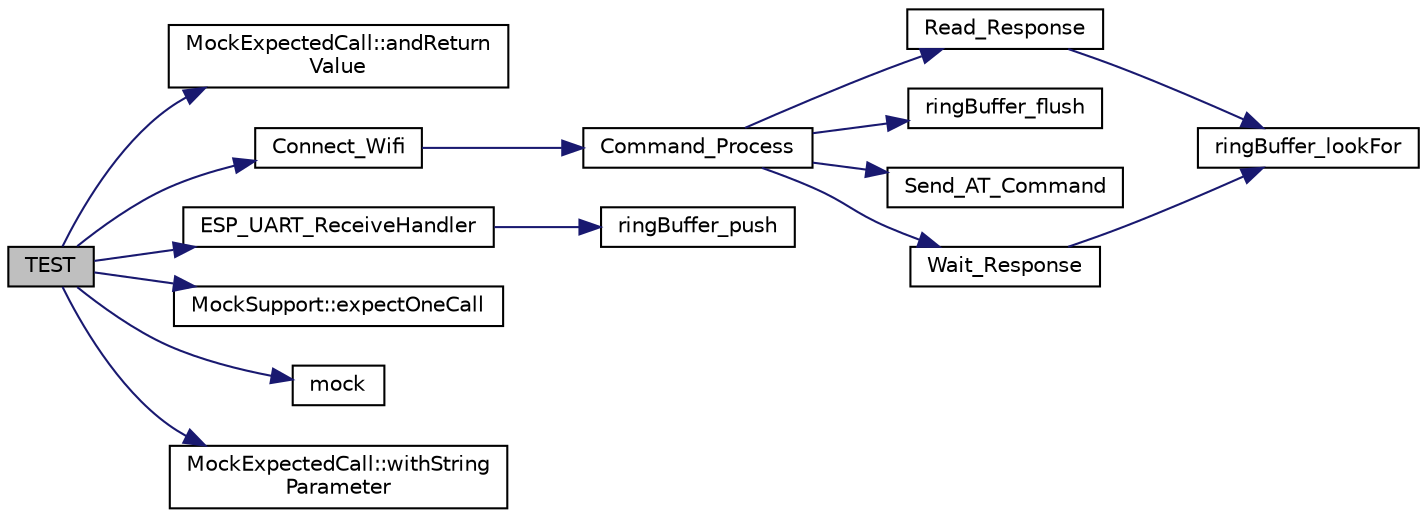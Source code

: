 digraph "TEST"
{
 // LATEX_PDF_SIZE
  edge [fontname="Helvetica",fontsize="10",labelfontname="Helvetica",labelfontsize="10"];
  node [fontname="Helvetica",fontsize="10",shape=record];
  rankdir="LR";
  Node1 [label="TEST",height=0.2,width=0.4,color="black", fillcolor="grey75", style="filled", fontcolor="black",tooltip=" "];
  Node1 -> Node2 [color="midnightblue",fontsize="10",style="solid",fontname="Helvetica"];
  Node2 [label="MockExpectedCall::andReturn\lValue",height=0.2,width=0.4,color="black", fillcolor="white", style="filled",URL="$classMockExpectedCall.html#aaa7df54c3c3eaee85c75a947088458a9",tooltip=" "];
  Node1 -> Node3 [color="midnightblue",fontsize="10",style="solid",fontname="Helvetica"];
  Node3 [label="Connect_Wifi",height=0.2,width=0.4,color="black", fillcolor="white", style="filled",URL="$esp8266_8c.html#a0dc42539f669956367c0fb2b7ea6f46b",tooltip="This function handles AT commands to connect the wifi."];
  Node3 -> Node4 [color="midnightblue",fontsize="10",style="solid",fontname="Helvetica"];
  Node4 [label="Command_Process",height=0.2,width=0.4,color="black", fillcolor="white", style="filled",URL="$esp8266_8c.html#a4d865414cc80220c97d3056c9fad2516",tooltip="This function handles AT commands and waits the messages expected from the ESP8266."];
  Node4 -> Node5 [color="midnightblue",fontsize="10",style="solid",fontname="Helvetica"];
  Node5 [label="Read_Response",height=0.2,width=0.4,color="black", fillcolor="white", style="filled",URL="$esp8266_8c.html#a38e4927f2a0f897c44d993be83e96aba",tooltip="Read the specified message from the ring buffer."];
  Node5 -> Node6 [color="midnightblue",fontsize="10",style="solid",fontname="Helvetica"];
  Node6 [label="ringBuffer_lookFor",height=0.2,width=0.4,color="black", fillcolor="white", style="filled",URL="$ring__buffer_8c.html#ad584e76089ed7066f0b7a45221f19fc4",tooltip="Search a specific data array in the ring buffer ."];
  Node4 -> Node7 [color="midnightblue",fontsize="10",style="solid",fontname="Helvetica"];
  Node7 [label="ringBuffer_flush",height=0.2,width=0.4,color="black", fillcolor="white", style="filled",URL="$ring__buffer_8c.html#ac51239e5fb9265802477417817fbf614",tooltip="Clear the ring buffer."];
  Node4 -> Node8 [color="midnightblue",fontsize="10",style="solid",fontname="Helvetica"];
  Node8 [label="Send_AT_Command",height=0.2,width=0.4,color="black", fillcolor="white", style="filled",URL="$esp8266_8c.html#aa60813d3a65743ce3d8bd71760121bf5",tooltip="AT command send function."];
  Node4 -> Node9 [color="midnightblue",fontsize="10",style="solid",fontname="Helvetica"];
  Node9 [label="Wait_Response",height=0.2,width=0.4,color="black", fillcolor="white", style="filled",URL="$esp8266_8c.html#a1c690cd3883ffc79b729c4d46760cd64",tooltip="Wait the specified message."];
  Node9 -> Node6 [color="midnightblue",fontsize="10",style="solid",fontname="Helvetica"];
  Node1 -> Node10 [color="midnightblue",fontsize="10",style="solid",fontname="Helvetica"];
  Node10 [label="ESP_UART_ReceiveHandler",height=0.2,width=0.4,color="black", fillcolor="white", style="filled",URL="$esp8266_8c.html#a792ca4c0ed1089a8def223a7a37c986e",tooltip="This function is used to pass the UART receive data to the ring buffer."];
  Node10 -> Node11 [color="midnightblue",fontsize="10",style="solid",fontname="Helvetica"];
  Node11 [label="ringBuffer_push",height=0.2,width=0.4,color="black", fillcolor="white", style="filled",URL="$ring__buffer_8c.html#ae864267e4a1ec716e7c3df27a24061e6",tooltip="Write data into the buffer."];
  Node1 -> Node12 [color="midnightblue",fontsize="10",style="solid",fontname="Helvetica"];
  Node12 [label="MockSupport::expectOneCall",height=0.2,width=0.4,color="black", fillcolor="white", style="filled",URL="$classMockSupport.html#ac6f24a24bccf21338e5cc6b889a655b1",tooltip=" "];
  Node1 -> Node13 [color="midnightblue",fontsize="10",style="solid",fontname="Helvetica"];
  Node13 [label="mock",height=0.2,width=0.4,color="black", fillcolor="white", style="filled",URL="$MockSupport_8h.html#ac31c1bc819395bcc9e7ed873f321d4d8",tooltip=" "];
  Node1 -> Node14 [color="midnightblue",fontsize="10",style="solid",fontname="Helvetica"];
  Node14 [label="MockExpectedCall::withString\lParameter",height=0.2,width=0.4,color="black", fillcolor="white", style="filled",URL="$classMockExpectedCall.html#aa630784043d1535457c3478d709e53d7",tooltip=" "];
}
